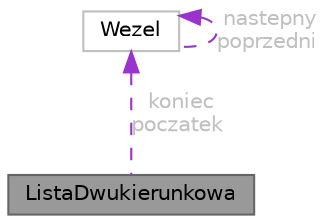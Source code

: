 digraph "ListaDwukierunkowa"
{
 // LATEX_PDF_SIZE
  bgcolor="transparent";
  edge [fontname=Helvetica,fontsize=10,labelfontname=Helvetica,labelfontsize=10];
  node [fontname=Helvetica,fontsize=10,shape=box,height=0.2,width=0.4];
  Node1 [id="Node000001",label="ListaDwukierunkowa",height=0.2,width=0.4,color="gray40", fillcolor="grey60", style="filled", fontcolor="black",tooltip=" "];
  Node2 -> Node1 [id="edge1_Node000001_Node000002",dir="back",color="darkorchid3",style="dashed",tooltip=" ",label=" koniec\npoczatek",fontcolor="grey" ];
  Node2 [id="Node000002",label="Wezel",height=0.2,width=0.4,color="grey75", fillcolor="white", style="filled",URL="$struct_wezel.html",tooltip=" "];
  Node2 -> Node2 [id="edge2_Node000002_Node000002",dir="back",color="darkorchid3",style="dashed",tooltip=" ",label=" nastepny\npoprzedni",fontcolor="grey" ];
}
